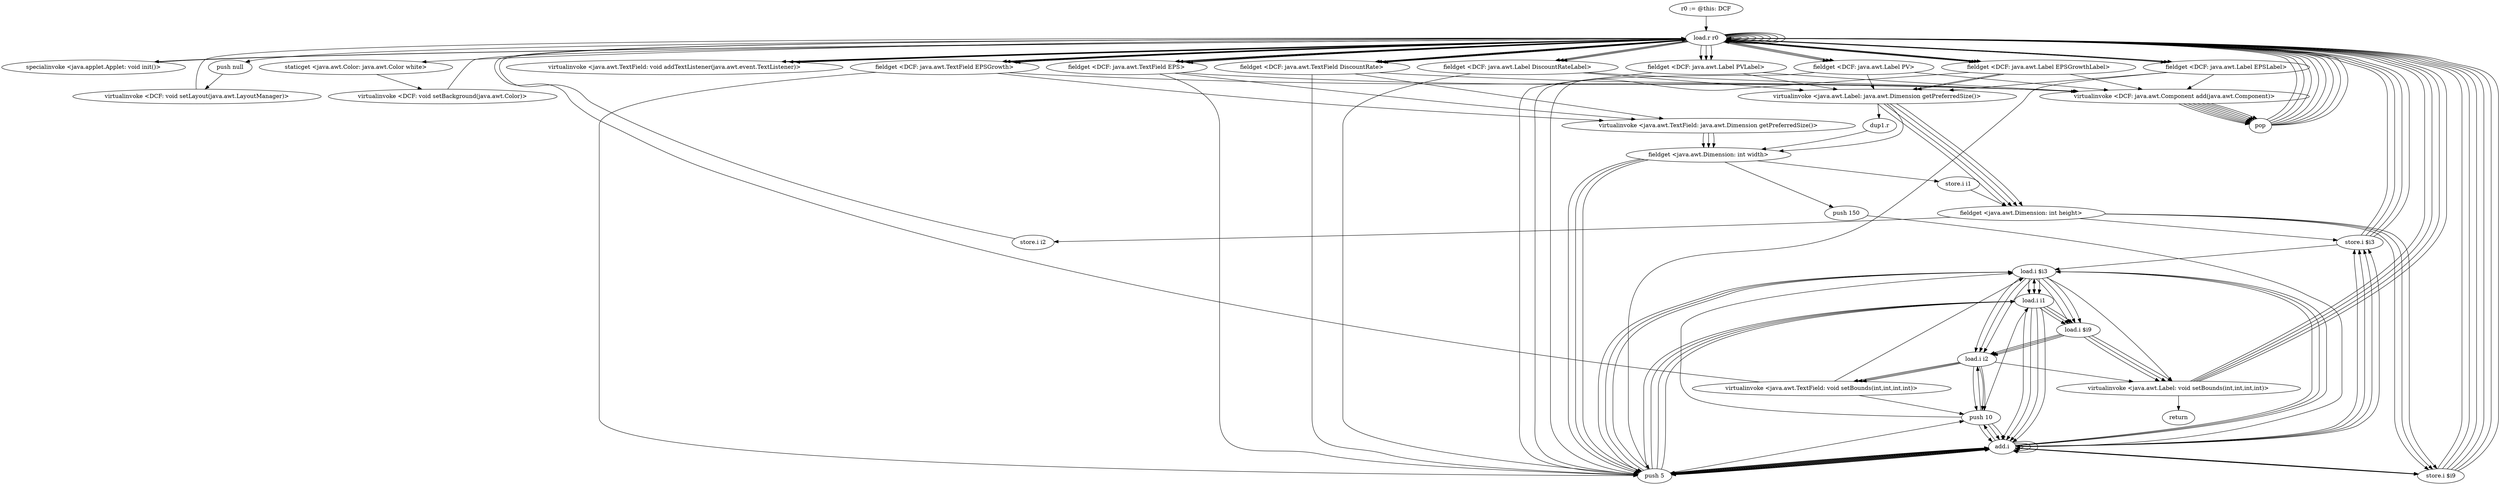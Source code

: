 digraph "" {
    "r0 := @this: DCF"
    "load.r r0"
    "r0 := @this: DCF"->"load.r r0";
    "specialinvoke <java.applet.Applet: void init()>"
    "load.r r0"->"specialinvoke <java.applet.Applet: void init()>";
    "specialinvoke <java.applet.Applet: void init()>"->"load.r r0";
    "push null"
    "load.r r0"->"push null";
    "virtualinvoke <DCF: void setLayout(java.awt.LayoutManager)>"
    "push null"->"virtualinvoke <DCF: void setLayout(java.awt.LayoutManager)>";
    "virtualinvoke <DCF: void setLayout(java.awt.LayoutManager)>"->"load.r r0";
    "staticget <java.awt.Color: java.awt.Color white>"
    "load.r r0"->"staticget <java.awt.Color: java.awt.Color white>";
    "virtualinvoke <DCF: void setBackground(java.awt.Color)>"
    "staticget <java.awt.Color: java.awt.Color white>"->"virtualinvoke <DCF: void setBackground(java.awt.Color)>";
    "virtualinvoke <DCF: void setBackground(java.awt.Color)>"->"load.r r0";
    "load.r r0"->"load.r r0";
    "fieldget <DCF: java.awt.Label EPSGrowthLabel>"
    "load.r r0"->"fieldget <DCF: java.awt.Label EPSGrowthLabel>";
    "virtualinvoke <DCF: java.awt.Component add(java.awt.Component)>"
    "fieldget <DCF: java.awt.Label EPSGrowthLabel>"->"virtualinvoke <DCF: java.awt.Component add(java.awt.Component)>";
    "pop"
    "virtualinvoke <DCF: java.awt.Component add(java.awt.Component)>"->"pop";
    "pop"->"load.r r0";
    "load.r r0"->"load.r r0";
    "fieldget <DCF: java.awt.TextField EPSGrowth>"
    "load.r r0"->"fieldget <DCF: java.awt.TextField EPSGrowth>";
    "fieldget <DCF: java.awt.TextField EPSGrowth>"->"virtualinvoke <DCF: java.awt.Component add(java.awt.Component)>";
    "virtualinvoke <DCF: java.awt.Component add(java.awt.Component)>"->"pop";
    "pop"->"load.r r0";
    "load.r r0"->"fieldget <DCF: java.awt.Label EPSGrowthLabel>";
    "virtualinvoke <java.awt.Label: java.awt.Dimension getPreferredSize()>"
    "fieldget <DCF: java.awt.Label EPSGrowthLabel>"->"virtualinvoke <java.awt.Label: java.awt.Dimension getPreferredSize()>";
    "dup1.r"
    "virtualinvoke <java.awt.Label: java.awt.Dimension getPreferredSize()>"->"dup1.r";
    "fieldget <java.awt.Dimension: int width>"
    "dup1.r"->"fieldget <java.awt.Dimension: int width>";
    "store.i i1"
    "fieldget <java.awt.Dimension: int width>"->"store.i i1";
    "fieldget <java.awt.Dimension: int height>"
    "store.i i1"->"fieldget <java.awt.Dimension: int height>";
    "store.i i2"
    "fieldget <java.awt.Dimension: int height>"->"store.i i2";
    "store.i i2"->"load.r r0";
    "load.r r0"->"load.r r0";
    "fieldget <DCF: java.awt.Label EPSLabel>"
    "load.r r0"->"fieldget <DCF: java.awt.Label EPSLabel>";
    "fieldget <DCF: java.awt.Label EPSLabel>"->"virtualinvoke <DCF: java.awt.Component add(java.awt.Component)>";
    "virtualinvoke <DCF: java.awt.Component add(java.awt.Component)>"->"pop";
    "pop"->"load.r r0";
    "load.r r0"->"load.r r0";
    "fieldget <DCF: java.awt.TextField EPS>"
    "load.r r0"->"fieldget <DCF: java.awt.TextField EPS>";
    "fieldget <DCF: java.awt.TextField EPS>"->"virtualinvoke <DCF: java.awt.Component add(java.awt.Component)>";
    "virtualinvoke <DCF: java.awt.Component add(java.awt.Component)>"->"pop";
    "pop"->"load.r r0";
    "load.r r0"->"fieldget <DCF: java.awt.TextField EPS>";
    "fieldget <DCF: java.awt.TextField EPS>"->"load.r r0";
    "virtualinvoke <java.awt.TextField: void addTextListener(java.awt.event.TextListener)>"
    "load.r r0"->"virtualinvoke <java.awt.TextField: void addTextListener(java.awt.event.TextListener)>";
    "virtualinvoke <java.awt.TextField: void addTextListener(java.awt.event.TextListener)>"->"load.r r0";
    "load.r r0"->"fieldget <DCF: java.awt.Label EPSLabel>";
    "fieldget <DCF: java.awt.Label EPSLabel>"->"virtualinvoke <java.awt.Label: java.awt.Dimension getPreferredSize()>";
    "virtualinvoke <java.awt.Label: java.awt.Dimension getPreferredSize()>"->"fieldget <java.awt.Dimension: int height>";
    "store.i $i3"
    "fieldget <java.awt.Dimension: int height>"->"store.i $i3";
    "store.i $i3"->"load.r r0";
    "load.r r0"->"fieldget <DCF: java.awt.Label EPSLabel>";
    "push 5"
    "fieldget <DCF: java.awt.Label EPSLabel>"->"push 5";
    "push 10"
    "push 5"->"push 10";
    "load.i i1"
    "push 10"->"load.i i1";
    "load.i $i3"
    "load.i i1"->"load.i $i3";
    "virtualinvoke <java.awt.Label: void setBounds(int,int,int,int)>"
    "load.i $i3"->"virtualinvoke <java.awt.Label: void setBounds(int,int,int,int)>";
    "virtualinvoke <java.awt.Label: void setBounds(int,int,int,int)>"->"load.r r0";
    "load.r r0"->"fieldget <DCF: java.awt.TextField EPS>";
    "virtualinvoke <java.awt.TextField: java.awt.Dimension getPreferredSize()>"
    "fieldget <DCF: java.awt.TextField EPS>"->"virtualinvoke <java.awt.TextField: java.awt.Dimension getPreferredSize()>";
    "virtualinvoke <java.awt.TextField: java.awt.Dimension getPreferredSize()>"->"fieldget <java.awt.Dimension: int width>";
    "fieldget <java.awt.Dimension: int width>"->"push 5";
    "add.i"
    "push 5"->"add.i";
    "add.i"->"store.i $i3";
    "store.i $i3"->"load.r r0";
    "load.r r0"->"fieldget <DCF: java.awt.TextField EPS>";
    "fieldget <DCF: java.awt.TextField EPS>"->"push 5";
    "push 5"->"load.i i1";
    "load.i i1"->"add.i";
    "add.i"->"push 5";
    "push 5"->"add.i";
    "add.i"->"push 10";
    "push 10"->"load.i $i3";
    "load.i i2"
    "load.i $i3"->"load.i i2";
    "virtualinvoke <java.awt.TextField: void setBounds(int,int,int,int)>"
    "load.i i2"->"virtualinvoke <java.awt.TextField: void setBounds(int,int,int,int)>";
    "virtualinvoke <java.awt.TextField: void setBounds(int,int,int,int)>"->"push 10";
    "push 10"->"load.i i2";
    "load.i i2"->"push 10";
    "push 10"->"add.i";
    "add.i"->"add.i";
    "add.i"->"store.i $i3";
    "store.i $i3"->"load.r r0";
    "load.r r0"->"load.r r0";
    "fieldget <DCF: java.awt.Label DiscountRateLabel>"
    "load.r r0"->"fieldget <DCF: java.awt.Label DiscountRateLabel>";
    "fieldget <DCF: java.awt.Label DiscountRateLabel>"->"virtualinvoke <DCF: java.awt.Component add(java.awt.Component)>";
    "virtualinvoke <DCF: java.awt.Component add(java.awt.Component)>"->"pop";
    "pop"->"load.r r0";
    "load.r r0"->"load.r r0";
    "fieldget <DCF: java.awt.TextField DiscountRate>"
    "load.r r0"->"fieldget <DCF: java.awt.TextField DiscountRate>";
    "fieldget <DCF: java.awt.TextField DiscountRate>"->"virtualinvoke <DCF: java.awt.Component add(java.awt.Component)>";
    "virtualinvoke <DCF: java.awt.Component add(java.awt.Component)>"->"pop";
    "pop"->"load.r r0";
    "load.r r0"->"fieldget <DCF: java.awt.TextField DiscountRate>";
    "fieldget <DCF: java.awt.TextField DiscountRate>"->"load.r r0";
    "load.r r0"->"virtualinvoke <java.awt.TextField: void addTextListener(java.awt.event.TextListener)>";
    "virtualinvoke <java.awt.TextField: void addTextListener(java.awt.event.TextListener)>"->"load.r r0";
    "load.r r0"->"fieldget <DCF: java.awt.Label DiscountRateLabel>";
    "fieldget <DCF: java.awt.Label DiscountRateLabel>"->"virtualinvoke <java.awt.Label: java.awt.Dimension getPreferredSize()>";
    "virtualinvoke <java.awt.Label: java.awt.Dimension getPreferredSize()>"->"fieldget <java.awt.Dimension: int height>";
    "store.i $i9"
    "fieldget <java.awt.Dimension: int height>"->"store.i $i9";
    "store.i $i9"->"load.r r0";
    "load.r r0"->"fieldget <DCF: java.awt.Label DiscountRateLabel>";
    "fieldget <DCF: java.awt.Label DiscountRateLabel>"->"push 5";
    "push 5"->"load.i $i3";
    "load.i $i3"->"load.i i1";
    "load.i $i9"
    "load.i i1"->"load.i $i9";
    "load.i $i9"->"virtualinvoke <java.awt.Label: void setBounds(int,int,int,int)>";
    "virtualinvoke <java.awt.Label: void setBounds(int,int,int,int)>"->"load.r r0";
    "load.r r0"->"fieldget <DCF: java.awt.TextField DiscountRate>";
    "fieldget <DCF: java.awt.TextField DiscountRate>"->"virtualinvoke <java.awt.TextField: java.awt.Dimension getPreferredSize()>";
    "virtualinvoke <java.awt.TextField: java.awt.Dimension getPreferredSize()>"->"fieldget <java.awt.Dimension: int width>";
    "fieldget <java.awt.Dimension: int width>"->"push 5";
    "push 5"->"add.i";
    "add.i"->"store.i $i9";
    "store.i $i9"->"load.r r0";
    "load.r r0"->"fieldget <DCF: java.awt.TextField DiscountRate>";
    "fieldget <DCF: java.awt.TextField DiscountRate>"->"push 5";
    "push 5"->"load.i i1";
    "load.i i1"->"add.i";
    "add.i"->"push 5";
    "push 5"->"add.i";
    "add.i"->"load.i $i3";
    "load.i $i3"->"load.i $i9";
    "load.i $i9"->"load.i i2";
    "load.i i2"->"virtualinvoke <java.awt.TextField: void setBounds(int,int,int,int)>";
    "virtualinvoke <java.awt.TextField: void setBounds(int,int,int,int)>"->"load.i $i3";
    "load.i $i3"->"load.i i2";
    "load.i i2"->"push 10";
    "push 10"->"add.i";
    "add.i"->"add.i";
    "add.i"->"store.i $i3";
    "store.i $i3"->"load.r r0";
    "load.r r0"->"fieldget <DCF: java.awt.TextField EPSGrowth>";
    "fieldget <DCF: java.awt.TextField EPSGrowth>"->"load.r r0";
    "load.r r0"->"virtualinvoke <java.awt.TextField: void addTextListener(java.awt.event.TextListener)>";
    "virtualinvoke <java.awt.TextField: void addTextListener(java.awt.event.TextListener)>"->"load.r r0";
    "load.r r0"->"fieldget <DCF: java.awt.Label EPSGrowthLabel>";
    "fieldget <DCF: java.awt.Label EPSGrowthLabel>"->"virtualinvoke <java.awt.Label: java.awt.Dimension getPreferredSize()>";
    "virtualinvoke <java.awt.Label: java.awt.Dimension getPreferredSize()>"->"fieldget <java.awt.Dimension: int height>";
    "fieldget <java.awt.Dimension: int height>"->"store.i $i9";
    "store.i $i9"->"load.r r0";
    "load.r r0"->"fieldget <DCF: java.awt.Label EPSGrowthLabel>";
    "fieldget <DCF: java.awt.Label EPSGrowthLabel>"->"push 5";
    "push 5"->"load.i $i3";
    "load.i $i3"->"load.i i1";
    "load.i i1"->"load.i $i9";
    "load.i $i9"->"virtualinvoke <java.awt.Label: void setBounds(int,int,int,int)>";
    "virtualinvoke <java.awt.Label: void setBounds(int,int,int,int)>"->"load.r r0";
    "load.r r0"->"fieldget <DCF: java.awt.TextField EPSGrowth>";
    "fieldget <DCF: java.awt.TextField EPSGrowth>"->"virtualinvoke <java.awt.TextField: java.awt.Dimension getPreferredSize()>";
    "virtualinvoke <java.awt.TextField: java.awt.Dimension getPreferredSize()>"->"fieldget <java.awt.Dimension: int width>";
    "fieldget <java.awt.Dimension: int width>"->"push 5";
    "push 5"->"add.i";
    "add.i"->"store.i $i9";
    "store.i $i9"->"load.r r0";
    "load.r r0"->"fieldget <DCF: java.awt.TextField EPSGrowth>";
    "fieldget <DCF: java.awt.TextField EPSGrowth>"->"push 5";
    "push 5"->"load.i i1";
    "load.i i1"->"add.i";
    "add.i"->"push 5";
    "push 5"->"add.i";
    "add.i"->"load.i $i3";
    "load.i $i3"->"load.i $i9";
    "load.i $i9"->"load.i i2";
    "load.i i2"->"virtualinvoke <java.awt.TextField: void setBounds(int,int,int,int)>";
    "virtualinvoke <java.awt.TextField: void setBounds(int,int,int,int)>"->"load.r r0";
    "load.r r0"->"load.r r0";
    "fieldget <DCF: java.awt.Label PVLabel>"
    "load.r r0"->"fieldget <DCF: java.awt.Label PVLabel>";
    "fieldget <DCF: java.awt.Label PVLabel>"->"virtualinvoke <DCF: java.awt.Component add(java.awt.Component)>";
    "virtualinvoke <DCF: java.awt.Component add(java.awt.Component)>"->"pop";
    "pop"->"load.r r0";
    "load.r r0"->"load.r r0";
    "fieldget <DCF: java.awt.Label PV>"
    "load.r r0"->"fieldget <DCF: java.awt.Label PV>";
    "fieldget <DCF: java.awt.Label PV>"->"virtualinvoke <DCF: java.awt.Component add(java.awt.Component)>";
    "virtualinvoke <DCF: java.awt.Component add(java.awt.Component)>"->"pop";
    "pop"->"load.r r0";
    "load.r r0"->"fieldget <DCF: java.awt.Label PVLabel>";
    "fieldget <DCF: java.awt.Label PVLabel>"->"virtualinvoke <java.awt.Label: java.awt.Dimension getPreferredSize()>";
    "virtualinvoke <java.awt.Label: java.awt.Dimension getPreferredSize()>"->"fieldget <java.awt.Dimension: int height>";
    "fieldget <java.awt.Dimension: int height>"->"store.i $i9";
    "store.i $i9"->"load.r r0";
    "load.r r0"->"fieldget <DCF: java.awt.Label PVLabel>";
    "fieldget <DCF: java.awt.Label PVLabel>"->"push 5";
    "push 5"->"load.i $i3";
    "load.i $i3"->"load.i i2";
    "load.i i2"->"push 10";
    "push 10"->"add.i";
    "add.i"->"add.i";
    "add.i"->"store.i $i3";
    "store.i $i3"->"load.i $i3";
    "load.i $i3"->"load.i i1";
    "load.i i1"->"load.i $i9";
    "load.i $i9"->"virtualinvoke <java.awt.Label: void setBounds(int,int,int,int)>";
    "virtualinvoke <java.awt.Label: void setBounds(int,int,int,int)>"->"load.r r0";
    "load.r r0"->"fieldget <DCF: java.awt.Label PV>";
    "fieldget <DCF: java.awt.Label PV>"->"virtualinvoke <java.awt.Label: java.awt.Dimension getPreferredSize()>";
    "virtualinvoke <java.awt.Label: java.awt.Dimension getPreferredSize()>"->"fieldget <java.awt.Dimension: int width>";
    "push 150"
    "fieldget <java.awt.Dimension: int width>"->"push 150";
    "push 150"->"add.i";
    "add.i"->"store.i $i9";
    "store.i $i9"->"load.r r0";
    "load.r r0"->"fieldget <DCF: java.awt.Label PV>";
    "fieldget <DCF: java.awt.Label PV>"->"push 5";
    "push 5"->"load.i i1";
    "load.i i1"->"add.i";
    "add.i"->"push 5";
    "push 5"->"add.i";
    "add.i"->"load.i $i3";
    "load.i $i3"->"load.i $i9";
    "load.i $i9"->"load.i i2";
    "load.i i2"->"virtualinvoke <java.awt.Label: void setBounds(int,int,int,int)>";
    "return"
    "virtualinvoke <java.awt.Label: void setBounds(int,int,int,int)>"->"return";
}
